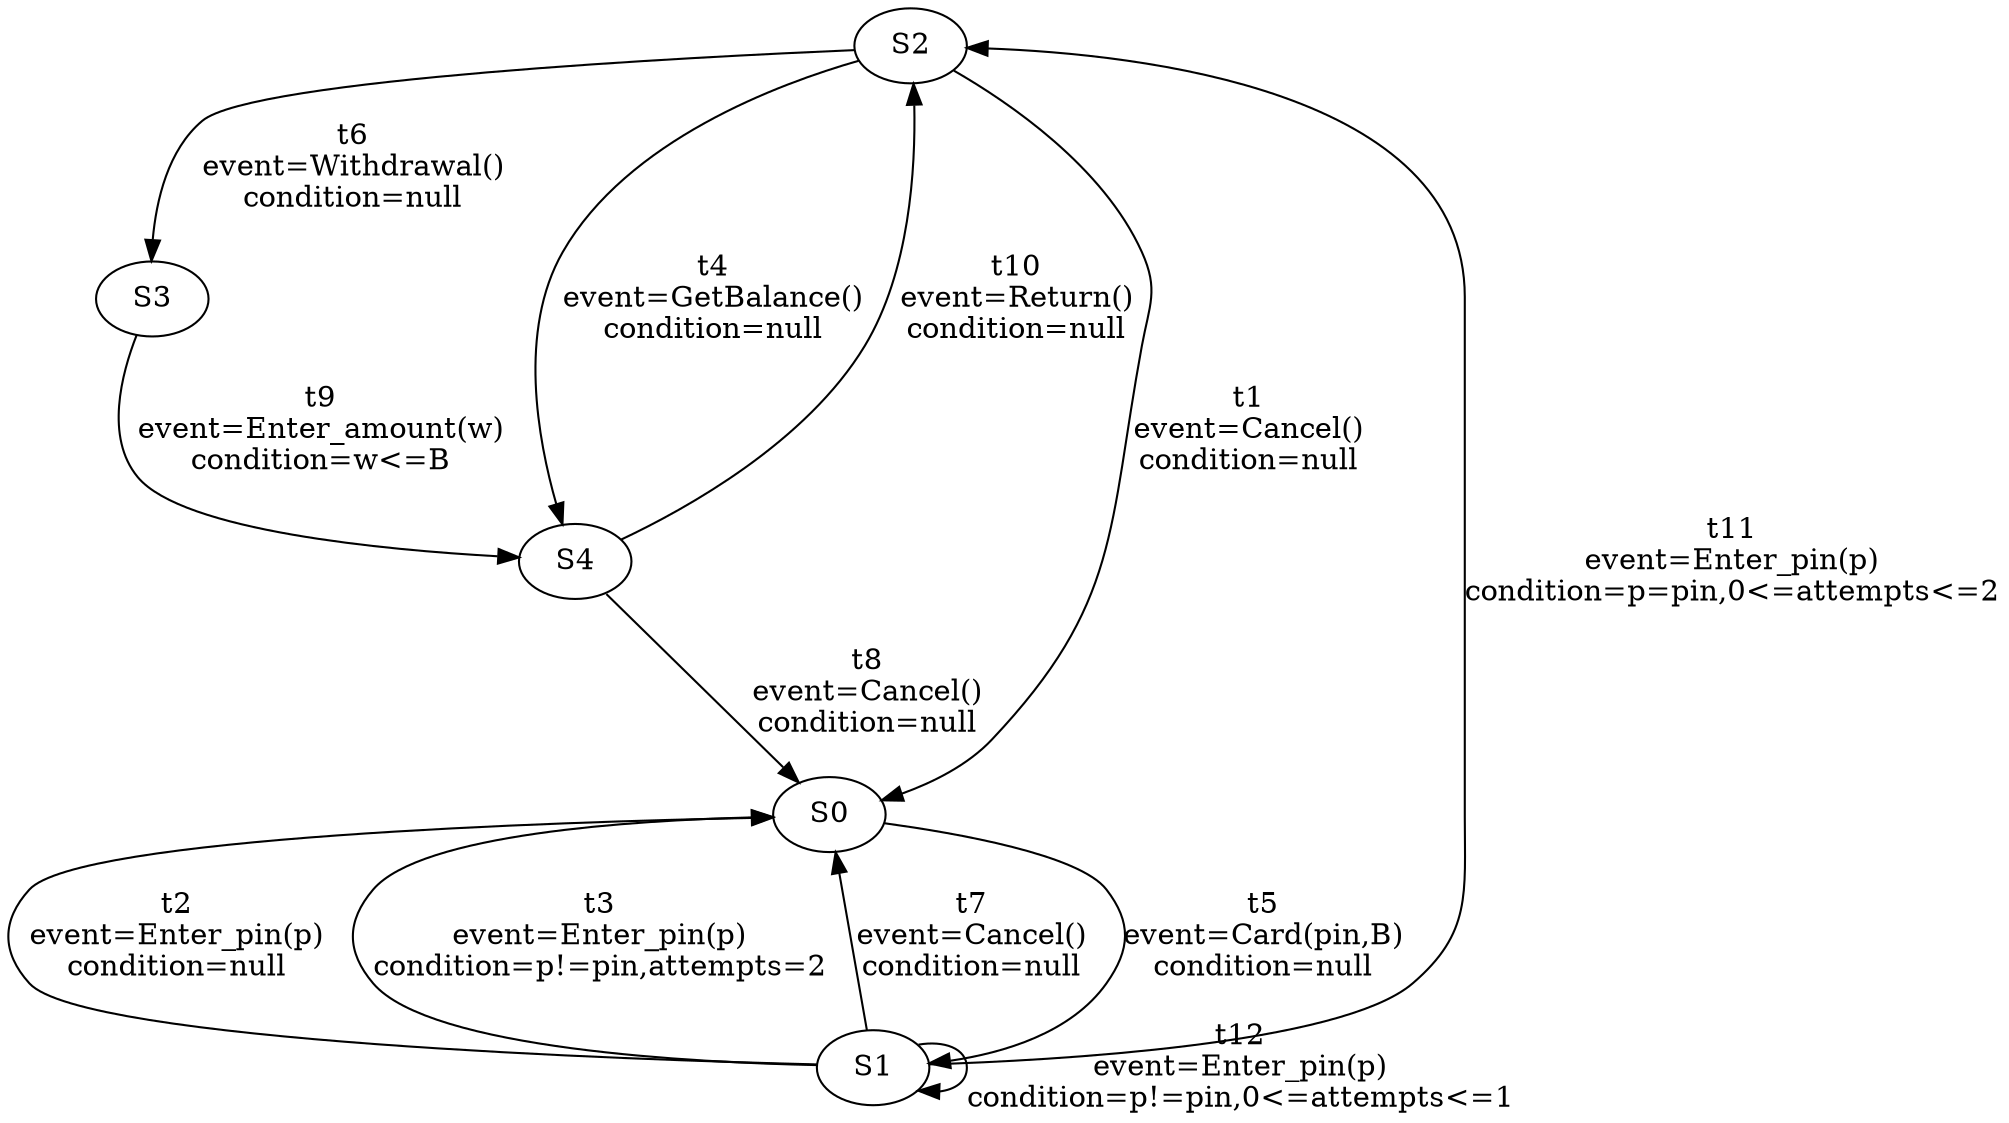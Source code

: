 digraph g {
 S2 -> S0 [ label="t1
event=Cancel()
condition=null" ];
 S1 -> S0 [ label="t2
event=Enter_pin(p)
condition=null" ];
 S1 -> S0 [ label="t3
event=Enter_pin(p)
condition=p!=pin,attempts=2" ];
 S2 -> S4 [ label="t4
event=GetBalance()
condition=null" ];
 S0 -> S1 [ label="t5
event=Card(pin,B)
condition=null" ];
 S2 -> S3 [ label="t6
event=Withdrawal()
condition=null" ];
 S1 -> S0 [ label="t7
event=Cancel()
condition=null" ];
 S4 -> S0 [ label="t8
event=Cancel()
condition=null" ];
 S3 -> S4 [ label="t9
event=Enter_amount(w)
condition=w<=B" ];
 S4 -> S2 [ label="t10
event=Return()
condition=null" ];
 S1 -> S2 [ label="t11
event=Enter_pin(p)
condition=p=pin,0<=attempts<=2" ];
 S1 -> S1 [ label="t12
event=Enter_pin(p)
condition=p!=pin,0<=attempts<=1" ];
}
